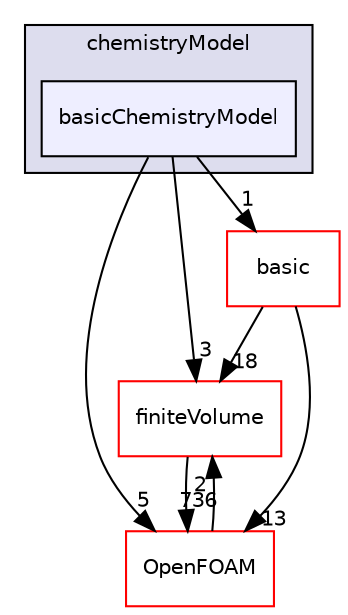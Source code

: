 digraph "src/thermophysicalModels/chemistryModel/chemistryModel/basicChemistryModel" {
  bgcolor=transparent;
  compound=true
  node [ fontsize="10", fontname="Helvetica"];
  edge [ labelfontsize="10", labelfontname="Helvetica"];
  subgraph clusterdir_c571401ccb489c71ff21e08e929f4e25 {
    graph [ bgcolor="#ddddee", pencolor="black", label="chemistryModel" fontname="Helvetica", fontsize="10", URL="dir_c571401ccb489c71ff21e08e929f4e25.html"]
  dir_77d280331ce6d5e9a87ac210cb21f492 [shape=box, label="basicChemistryModel", style="filled", fillcolor="#eeeeff", pencolor="black", URL="dir_77d280331ce6d5e9a87ac210cb21f492.html"];
  }
  dir_9bd15774b555cf7259a6fa18f99fe99b [shape=box label="finiteVolume" color="red" URL="dir_9bd15774b555cf7259a6fa18f99fe99b.html"];
  dir_c5473ff19b20e6ec4dfe5c310b3778a8 [shape=box label="OpenFOAM" color="red" URL="dir_c5473ff19b20e6ec4dfe5c310b3778a8.html"];
  dir_38cb9973e0eaf6834e10b18bff965c4b [shape=box label="basic" color="red" URL="dir_38cb9973e0eaf6834e10b18bff965c4b.html"];
  dir_9bd15774b555cf7259a6fa18f99fe99b->dir_c5473ff19b20e6ec4dfe5c310b3778a8 [headlabel="736", labeldistance=1.5 headhref="dir_000894_001888.html"];
  dir_77d280331ce6d5e9a87ac210cb21f492->dir_9bd15774b555cf7259a6fa18f99fe99b [headlabel="3", labeldistance=1.5 headhref="dir_002730_000894.html"];
  dir_77d280331ce6d5e9a87ac210cb21f492->dir_c5473ff19b20e6ec4dfe5c310b3778a8 [headlabel="5", labeldistance=1.5 headhref="dir_002730_001888.html"];
  dir_77d280331ce6d5e9a87ac210cb21f492->dir_38cb9973e0eaf6834e10b18bff965c4b [headlabel="1", labeldistance=1.5 headhref="dir_002730_002711.html"];
  dir_c5473ff19b20e6ec4dfe5c310b3778a8->dir_9bd15774b555cf7259a6fa18f99fe99b [headlabel="2", labeldistance=1.5 headhref="dir_001888_000894.html"];
  dir_38cb9973e0eaf6834e10b18bff965c4b->dir_9bd15774b555cf7259a6fa18f99fe99b [headlabel="18", labeldistance=1.5 headhref="dir_002711_000894.html"];
  dir_38cb9973e0eaf6834e10b18bff965c4b->dir_c5473ff19b20e6ec4dfe5c310b3778a8 [headlabel="13", labeldistance=1.5 headhref="dir_002711_001888.html"];
}
